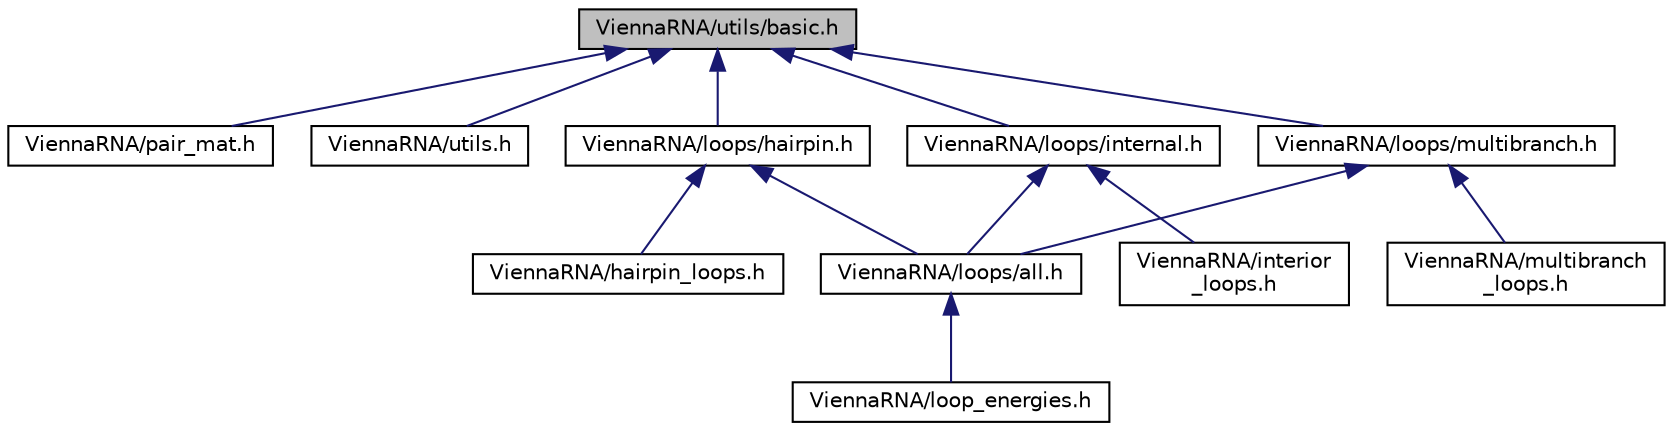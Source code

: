 digraph "ViennaRNA/utils/basic.h"
{
 // INTERACTIVE_SVG=YES
 // LATEX_PDF_SIZE
  bgcolor="transparent";
  edge [fontname="Helvetica",fontsize="10",labelfontname="Helvetica",labelfontsize="10"];
  node [fontname="Helvetica",fontsize="10",shape=record];
  Node18 [label="ViennaRNA/utils/basic.h",height=0.2,width=0.4,color="black", fillcolor="grey75", style="filled", fontcolor="black",tooltip="General utility- and helper-functions used throughout the ViennaRNA Package."];
  Node18 -> Node19 [dir="back",color="midnightblue",fontsize="10",style="solid",fontname="Helvetica"];
  Node19 [label="ViennaRNA/pair_mat.h",height=0.2,width=0.4,color="black",URL="$pair__mat_8h_source.html",tooltip=" "];
  Node18 -> Node20 [dir="back",color="midnightblue",fontsize="10",style="solid",fontname="Helvetica"];
  Node20 [label="ViennaRNA/utils.h",height=0.2,width=0.4,color="black",URL="$utils_8h.html",tooltip="Use ViennaRNA/utils/basic.h instead."];
  Node18 -> Node21 [dir="back",color="midnightblue",fontsize="10",style="solid",fontname="Helvetica"];
  Node21 [label="ViennaRNA/loops/hairpin.h",height=0.2,width=0.4,color="black",URL="$hairpin_8h.html",tooltip="Energy evaluation of hairpin loops for MFE and partition function calculations."];
  Node21 -> Node22 [dir="back",color="midnightblue",fontsize="10",style="solid",fontname="Helvetica"];
  Node22 [label="ViennaRNA/hairpin_loops.h",height=0.2,width=0.4,color="black",URL="$hairpin__loops_8h.html",tooltip="Use ViennaRNA/loops/hairpin.h instead."];
  Node21 -> Node23 [dir="back",color="midnightblue",fontsize="10",style="solid",fontname="Helvetica"];
  Node23 [label="ViennaRNA/loops/all.h",height=0.2,width=0.4,color="black",URL="$all_8h.html",tooltip="Energy evaluation for MFE and partition function calculations."];
  Node23 -> Node24 [dir="back",color="midnightblue",fontsize="10",style="solid",fontname="Helvetica"];
  Node24 [label="ViennaRNA/loop_energies.h",height=0.2,width=0.4,color="black",URL="$loop__energies_8h.html",tooltip="Use ViennaRNA/loops/all.h instead."];
  Node18 -> Node25 [dir="back",color="midnightblue",fontsize="10",style="solid",fontname="Helvetica"];
  Node25 [label="ViennaRNA/loops/internal.h",height=0.2,width=0.4,color="black",URL="$internal_8h.html",tooltip="Energy evaluation of interior loops for MFE and partition function calculations."];
  Node25 -> Node26 [dir="back",color="midnightblue",fontsize="10",style="solid",fontname="Helvetica"];
  Node26 [label="ViennaRNA/interior\l_loops.h",height=0.2,width=0.4,color="black",URL="$interior__loops_8h.html",tooltip="Use ViennaRNA/loops/internal.h instead."];
  Node25 -> Node23 [dir="back",color="midnightblue",fontsize="10",style="solid",fontname="Helvetica"];
  Node18 -> Node27 [dir="back",color="midnightblue",fontsize="10",style="solid",fontname="Helvetica"];
  Node27 [label="ViennaRNA/loops/multibranch.h",height=0.2,width=0.4,color="black",URL="$multibranch_8h.html",tooltip="Energy evaluation of multibranch loops for MFE and partition function calculations."];
  Node27 -> Node28 [dir="back",color="midnightblue",fontsize="10",style="solid",fontname="Helvetica"];
  Node28 [label="ViennaRNA/multibranch\l_loops.h",height=0.2,width=0.4,color="black",URL="$multibranch__loops_8h.html",tooltip="Use ViennaRNA/loops/multibranch.h instead."];
  Node27 -> Node23 [dir="back",color="midnightblue",fontsize="10",style="solid",fontname="Helvetica"];
}
